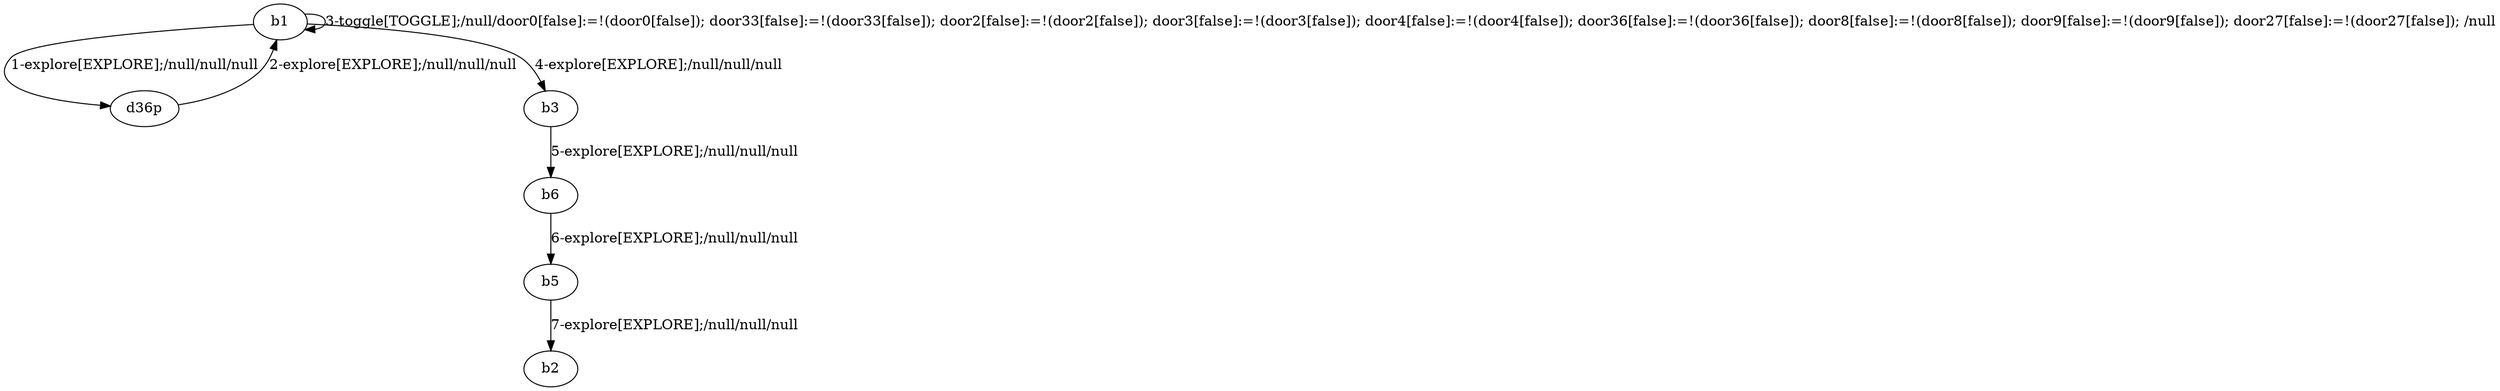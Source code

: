 # Total number of goals covered by this test: 2
# d36p --> b1
# b3 --> b6

digraph g {
"b1" -> "d36p" [label = "1-explore[EXPLORE];/null/null/null"];
"d36p" -> "b1" [label = "2-explore[EXPLORE];/null/null/null"];
"b1" -> "b1" [label = "3-toggle[TOGGLE];/null/door0[false]:=!(door0[false]); door33[false]:=!(door33[false]); door2[false]:=!(door2[false]); door3[false]:=!(door3[false]); door4[false]:=!(door4[false]); door36[false]:=!(door36[false]); door8[false]:=!(door8[false]); door9[false]:=!(door9[false]); door27[false]:=!(door27[false]); /null"];
"b1" -> "b3" [label = "4-explore[EXPLORE];/null/null/null"];
"b3" -> "b6" [label = "5-explore[EXPLORE];/null/null/null"];
"b6" -> "b5" [label = "6-explore[EXPLORE];/null/null/null"];
"b5" -> "b2" [label = "7-explore[EXPLORE];/null/null/null"];
}